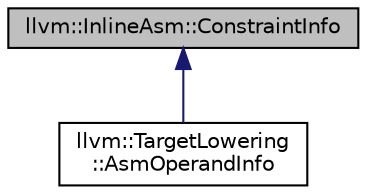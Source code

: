 digraph "llvm::InlineAsm::ConstraintInfo"
{
 // LATEX_PDF_SIZE
  bgcolor="transparent";
  edge [fontname="Helvetica",fontsize="10",labelfontname="Helvetica",labelfontsize="10"];
  node [fontname="Helvetica",fontsize="10",shape="box"];
  Node1 [label="llvm::InlineAsm::ConstraintInfo",height=0.2,width=0.4,color="black", fillcolor="grey75", style="filled", fontcolor="black",tooltip=" "];
  Node1 -> Node2 [dir="back",color="midnightblue",fontsize="10",style="solid",fontname="Helvetica"];
  Node2 [label="llvm::TargetLowering\l::AsmOperandInfo",height=0.2,width=0.4,color="black",URL="$structllvm_1_1TargetLowering_1_1AsmOperandInfo.html",tooltip="This contains information for each constraint that we are lowering."];
}
